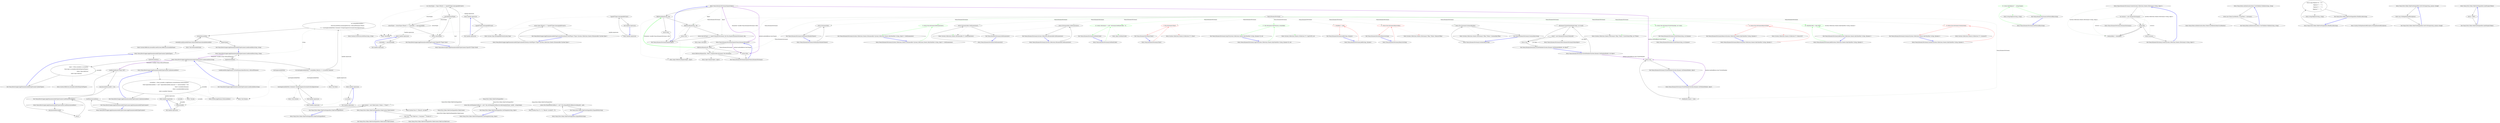 digraph  {
n66 [label=existingAssemblyPaths, span=""];
n67 [label=assembly, span=""];
n0 [cluster="Nancy.Bootstrapper.AppDomainAssemblyTypeScanner.AppDomainAssemblyTypeScanner()", label="Entry Nancy.Bootstrapper.AppDomainAssemblyTypeScanner.AppDomainAssemblyTypeScanner()", span="15-15"];
n1 [cluster="Nancy.Bootstrapper.AppDomainAssemblyTypeScanner.AppDomainAssemblyTypeScanner()", label="LoadNancyAssemblies()", span="17-17"];
n2 [cluster="Nancy.Bootstrapper.AppDomainAssemblyTypeScanner.AppDomainAssemblyTypeScanner()", label="Exit Nancy.Bootstrapper.AppDomainAssemblyTypeScanner.AppDomainAssemblyTypeScanner()", span="15-15"];
n3 [cluster="Nancy.Bootstrapper.AppDomainAssemblyTypeScanner.LoadNancyAssemblies()", label="Entry Nancy.Bootstrapper.AppDomainAssemblyTypeScanner.LoadNancyAssemblies()", span="146-146"];
n4 [cluster="Nancy.Bootstrapper.AppDomainAssemblyTypeScanner.LoadAssemblies(string)", label="Entry Nancy.Bootstrapper.AppDomainAssemblyTypeScanner.LoadAssemblies(string)", span="88-88"];
n5 [cluster="Nancy.Bootstrapper.AppDomainAssemblyTypeScanner.LoadAssemblies(string)", label="LoadAssemblies(AppDomain.CurrentDomain.BaseDirectory, wildcardFilename)", span="90-90"];
n6 [cluster="Nancy.Bootstrapper.AppDomainAssemblyTypeScanner.LoadAssemblies(string)", label="Exit Nancy.Bootstrapper.AppDomainAssemblyTypeScanner.LoadAssemblies(string)", span="88-88"];
n7 [cluster="Nancy.Bootstrapper.AppDomainAssemblyTypeScanner.LoadAssemblies(string, string)", label="Entry Nancy.Bootstrapper.AppDomainAssemblyTypeScanner.LoadAssemblies(string, string)", span="99-99"];
n8 [cluster="Nancy.Bootstrapper.AppDomainAssemblyTypeScanner.LoadAssemblies(string, string)", label="UpdateAssemblies()", span="101-101"];
n10 [cluster="Nancy.Bootstrapper.AppDomainAssemblyTypeScanner.LoadAssemblies(string, string)", label="var unloadedAssemblies =\r\n                Directory.GetFiles(containingDirectory, wildcardFilename).Where(\r\n                    f => !existingAssemblyPaths.Contains(f, StringComparer.InvariantCultureIgnoreCase))", span="105-107"];
n9 [cluster="Nancy.Bootstrapper.AppDomainAssemblyTypeScanner.LoadAssemblies(string, string)", label="var existingAssemblyPaths = assemblies.Select(a => a.Location).ToArray()", span="103-103"];
n15 [cluster="Nancy.Bootstrapper.AppDomainAssemblyTypeScanner.UpdateAssemblies()", label="Entry Nancy.Bootstrapper.AppDomainAssemblyTypeScanner.UpdateAssemblies()", span="134-134"];
n16 [cluster="Unk.Select", label="Entry Unk.Select", span=""];
n17 [cluster="Unk.ToArray", label="Entry Unk.ToArray", span=""];
n23 [cluster="lambda expression", label="Entry lambda expression", span="103-103"];
n27 [cluster="lambda expression", label="!existingAssemblyPaths.Contains(f, StringComparer.InvariantCultureIgnoreCase)", span="107-107"];
n11 [cluster="Nancy.Bootstrapper.AppDomainAssemblyTypeScanner.LoadAssemblies(string, string)", label=unloadedAssemblies, span="109-109"];
n18 [cluster="System.IO.Directory.GetFiles(string, string)", label="Entry System.IO.Directory.GetFiles(string, string)", span="0-0"];
n19 [cluster="Unk.Where", label="Entry Unk.Where", span=""];
n26 [cluster="lambda expression", label="Entry lambda expression", span="107-107"];
n12 [cluster="Nancy.Bootstrapper.AppDomainAssemblyTypeScanner.LoadAssemblies(string, string)", label="Assembly.Load(AssemblyName.GetAssemblyName(unloadedAssembly))", span="111-111"];
n13 [cluster="Nancy.Bootstrapper.AppDomainAssemblyTypeScanner.LoadAssemblies(string, string)", label="UpdateTypes()", span="114-114"];
n20 [cluster="Unk.GetAssemblyName", label="Entry Unk.GetAssemblyName", span=""];
n21 [cluster="System.Reflection.Assembly.Load(System.Reflection.AssemblyName)", label="Entry System.Reflection.Assembly.Load(System.Reflection.AssemblyName)", span="0-0"];
n14 [cluster="Nancy.Bootstrapper.AppDomainAssemblyTypeScanner.LoadAssemblies(string, string)", label="Exit Nancy.Bootstrapper.AppDomainAssemblyTypeScanner.LoadAssemblies(string, string)", span="99-99"];
n22 [cluster="Nancy.Bootstrapper.AppDomainAssemblyTypeScanner.UpdateTypes()", label="Entry Nancy.Bootstrapper.AppDomainAssemblyTypeScanner.UpdateTypes()", span="121-121"];
n24 [cluster="lambda expression", label="a.Location", span="103-103"];
n25 [cluster="lambda expression", label="Exit lambda expression", span="103-103"];
n28 [cluster="lambda expression", label="Exit lambda expression", span="107-107"];
n29 [cluster="Unk.Contains", label="Entry Unk.Contains", span=""];
n30 [cluster="Nancy.Bootstrapper.AppDomainAssemblyTypeScanner.UpdateTypes()", label="UpdateAssemblies()", span="123-123"];
n31 [cluster="Nancy.Bootstrapper.AppDomainAssemblyTypeScanner.UpdateTypes()", label="types = (from assembly in assemblies\r\n                     from type in assembly.SafeGetExportedTypes()\r\n                     where !type.IsAbstract\r\n                     select type).ToArray()", span="125-128"];
n32 [cluster="Nancy.Bootstrapper.AppDomainAssemblyTypeScanner.UpdateTypes()", label="Exit Nancy.Bootstrapper.AppDomainAssemblyTypeScanner.UpdateTypes()", span="121-121"];
n33 [cluster="System.Reflection.Assembly.SafeGetExportedTypes()", label="Entry System.Reflection.Assembly.SafeGetExportedTypes()", span="17-17"];
n34 [cluster="Nancy.Bootstrapper.AppDomainAssemblyTypeScanner.UpdateAssemblies()", label="assemblies = (from assembly in AppDomain.CurrentDomain.GetAssemblies()\r\n                          where IgnoredAssemblies != null ? !IgnoredAssemblies.Any(asm => asm(assembly)) : true\r\n                          where !assembly.IsDynamic\r\n                          where !assembly.ReflectionOnly\r\n                          select assembly).ToArray()", span="136-140"];
n35 [cluster="Nancy.Bootstrapper.AppDomainAssemblyTypeScanner.UpdateAssemblies()", label="Exit Nancy.Bootstrapper.AppDomainAssemblyTypeScanner.UpdateAssemblies()", span="134-134"];
n36 [cluster="System.AppDomain.GetAssemblies()", label="Entry System.AppDomain.GetAssemblies()", span="0-0"];
n37 [cluster="Unk.Any", label="Entry Unk.Any", span=""];
n38 [cluster="lambda expression", label="Entry lambda expression", span="137-137"];
n39 [cluster="lambda expression", label="asm(assembly)", span="137-137"];
n40 [cluster="lambda expression", label="Exit lambda expression", span="137-137"];
n41 [cluster="System.Func<T, TResult>.Invoke(T)", label="Entry System.Func<T, TResult>.Invoke(T)", span="0-0"];
n42 [cluster="Nancy.Bootstrapper.AppDomainAssemblyTypeScanner.LoadNancyAssemblies()", label=nancyAssembliesLoaded, span="148-148"];
n43 [cluster="Nancy.Bootstrapper.AppDomainAssemblyTypeScanner.LoadNancyAssemblies()", label="return;", span="150-150"];
n44 [cluster="Nancy.Bootstrapper.AppDomainAssemblyTypeScanner.LoadNancyAssemblies()", label="LoadAssemblies(@''Nancy*.dll'')", span="153-153"];
n45 [cluster="Nancy.Bootstrapper.AppDomainAssemblyTypeScanner.LoadNancyAssemblies()", label="nancyAssembliesLoaded = true", span="155-155"];
n46 [cluster="Nancy.Bootstrapper.AppDomainAssemblyTypeScanner.LoadNancyAssemblies()", label="Exit Nancy.Bootstrapper.AppDomainAssemblyTypeScanner.LoadNancyAssemblies()", span="146-146"];
n47 [cluster="Nancy.Bootstrapper.AppDomainAssemblyTypeScanner.TypesOf<TType>(bool)", label="Entry Nancy.Bootstrapper.AppDomainAssemblyTypeScanner.TypesOf<TType>(bool)", span="164-164"];
n48 [cluster="Nancy.Bootstrapper.AppDomainAssemblyTypeScanner.TypesOf<TType>(bool)", label="var returnTypes = Types.Where(t => typeof(TType).IsAssignableFrom(t))", span="166-166"];
n49 [cluster="Nancy.Bootstrapper.AppDomainAssemblyTypeScanner.TypesOf<TType>(bool)", label=excludeInternalTypes, span="168-168"];
n53 [cluster="lambda expression", label="Entry lambda expression", span="166-166"];
n50 [cluster="Nancy.Bootstrapper.AppDomainAssemblyTypeScanner.TypesOf<TType>(bool)", label="returnTypes = returnTypes.Where(t => t.Assembly != nancyAssembly)", span="170-170"];
n51 [cluster="Nancy.Bootstrapper.AppDomainAssemblyTypeScanner.TypesOf<TType>(bool)", label="return returnTypes;", span="173-173"];
n57 [cluster="lambda expression", label="Entry lambda expression", span="170-170"];
n52 [cluster="Nancy.Bootstrapper.AppDomainAssemblyTypeScanner.TypesOf<TType>(bool)", label="Exit Nancy.Bootstrapper.AppDomainAssemblyTypeScanner.TypesOf<TType>(bool)", span="164-164"];
n54 [cluster="lambda expression", label="typeof(TType).IsAssignableFrom(t)", span="166-166"];
n55 [cluster="lambda expression", label="Exit lambda expression", span="166-166"];
n56 [cluster="System.Type.IsAssignableFrom(System.Type)", label="Entry System.Type.IsAssignableFrom(System.Type)", span="0-0"];
n58 [cluster="lambda expression", label="t.Assembly != nancyAssembly", span="170-170"];
n59 [cluster="lambda expression", label="Exit lambda expression", span="170-170"];
n60 [cluster="Nancy.Bootstrapper.AppDomainAssemblyTypeScannerExcentions.NotOfType<TType>(System.Collections.Generic.IEnumerable<System.Type>)", label="Entry Nancy.Bootstrapper.AppDomainAssemblyTypeScannerExcentions.NotOfType<TType>(System.Collections.Generic.IEnumerable<System.Type>)", span="179-179"];
n61 [cluster="Nancy.Bootstrapper.AppDomainAssemblyTypeScannerExcentions.NotOfType<TType>(System.Collections.Generic.IEnumerable<System.Type>)", label="return types.Where(t => !typeof(TType).IsAssignableFrom(t));", span="181-181"];
n62 [cluster="Nancy.Bootstrapper.AppDomainAssemblyTypeScannerExcentions.NotOfType<TType>(System.Collections.Generic.IEnumerable<System.Type>)", label="Exit Nancy.Bootstrapper.AppDomainAssemblyTypeScannerExcentions.NotOfType<TType>(System.Collections.Generic.IEnumerable<System.Type>)", span="179-179"];
n63 [cluster="lambda expression", label="Entry lambda expression", span="181-181"];
n64 [cluster="lambda expression", label="!typeof(TType).IsAssignableFrom(t)", span="181-181"];
n65 [cluster="lambda expression", label="Exit lambda expression", span="181-181"];
m0_35 [cluster="Nancy.DynamicDictionary.Equals(object)", file="DynamicDictionary.cs", label="Entry Nancy.DynamicDictionary.Equals(object)", span="139-139"];
m0_36 [cluster="Nancy.DynamicDictionary.Equals(object)", file="DynamicDictionary.cs", label="ReferenceEquals(null, obj)", span="141-141"];
m0_38 [cluster="Nancy.DynamicDictionary.Equals(object)", file="DynamicDictionary.cs", label="ReferenceEquals(this, obj)", span="146-146"];
m0_40 [cluster="Nancy.DynamicDictionary.Equals(object)", file="DynamicDictionary.cs", label="return obj.GetType() == typeof (DynamicDictionary) && this.Equals((DynamicDictionary) obj);", span="151-151"];
m0_37 [cluster="Nancy.DynamicDictionary.Equals(object)", file="DynamicDictionary.cs", label="return false;", span="143-143"];
m0_39 [cluster="Nancy.DynamicDictionary.Equals(object)", file="DynamicDictionary.cs", label="return true;", span="148-148"];
m0_41 [cluster="Nancy.DynamicDictionary.Equals(object)", file="DynamicDictionary.cs", label="Exit Nancy.DynamicDictionary.Equals(object)", span="139-139"];
m0_54 [cluster="Nancy.DynamicDictionary.ContainsKey(string)", file="DynamicDictionary.cs", label="Entry Nancy.DynamicDictionary.ContainsKey(string)", span="173-173"];
m0_55 [cluster="Nancy.DynamicDictionary.ContainsKey(string)", file="DynamicDictionary.cs", label="return this.dictionary.ContainsKey(key);", span="175-175"];
m0_56 [cluster="Nancy.DynamicDictionary.ContainsKey(string)", file="DynamicDictionary.cs", label="Exit Nancy.DynamicDictionary.ContainsKey(string)", span="173-173"];
m0_28 [cluster="Nancy.DynamicDictionary.Equals(Nancy.DynamicDictionary)", file="DynamicDictionary.cs", label="Entry Nancy.DynamicDictionary.Equals(Nancy.DynamicDictionary)", span="124-124"];
m0_29 [cluster="Nancy.DynamicDictionary.Equals(Nancy.DynamicDictionary)", file="DynamicDictionary.cs", label="ReferenceEquals(null, other)", span="126-126"];
m0_31 [cluster="Nancy.DynamicDictionary.Equals(Nancy.DynamicDictionary)", file="DynamicDictionary.cs", label="return ReferenceEquals(this, other) || Equals(other.dictionary, this.dictionary);", span="131-131"];
m0_30 [cluster="Nancy.DynamicDictionary.Equals(Nancy.DynamicDictionary)", file="DynamicDictionary.cs", label="return false;", span="128-128"];
m0_32 [cluster="Nancy.DynamicDictionary.Equals(Nancy.DynamicDictionary)", file="DynamicDictionary.cs", label="Exit Nancy.DynamicDictionary.Equals(Nancy.DynamicDictionary)", span="124-124"];
m0_7 [cluster="Nancy.DynamicDictionary.TrySetMember(System.Dynamic.SetMemberBinder, object)", file="DynamicDictionary.cs", label="Entry Nancy.DynamicDictionary.TrySetMember(System.Dynamic.SetMemberBinder, object)", span="46-46"];
m0_8 [cluster="Nancy.DynamicDictionary.TrySetMember(System.Dynamic.SetMemberBinder, object)", file="DynamicDictionary.cs", label="this[binder.Name] = value", span="48-48"];
m0_9 [cluster="Nancy.DynamicDictionary.TrySetMember(System.Dynamic.SetMemberBinder, object)", file="DynamicDictionary.cs", label="return true;", span="49-49"];
m0_10 [cluster="Nancy.DynamicDictionary.TrySetMember(System.Dynamic.SetMemberBinder, object)", file="DynamicDictionary.cs", label="Exit Nancy.DynamicDictionary.TrySetMember(System.Dynamic.SetMemberBinder, object)", span="46-46"];
m0_80 [cluster="Nancy.DynamicDictionary.Remove(System.Collections.Generic.KeyValuePair<string, dynamic>)", file="DynamicDictionary.cs", label="Entry Nancy.DynamicDictionary.Remove(System.Collections.Generic.KeyValuePair<string, dynamic>)", span="228-228"];
m0_81 [cluster="Nancy.DynamicDictionary.Remove(System.Collections.Generic.KeyValuePair<string, dynamic>)", color=red, community=0, file="DynamicDictionary.cs", label="9: return this.dictionary.Remove(item);", span="230-230"];
m0_82 [cluster="Nancy.DynamicDictionary.Remove(System.Collections.Generic.KeyValuePair<string, dynamic>)", file="DynamicDictionary.cs", label="Exit Nancy.DynamicDictionary.Remove(System.Collections.Generic.KeyValuePair<string, dynamic>)", span="228-228"];
m0_46 [cluster="object.GetHashCode()", file="DynamicDictionary.cs", label="Entry object.GetHashCode()", span="0-0"];
m0_42 [cluster="object.GetType()", file="DynamicDictionary.cs", label="Entry object.GetType()", span="0-0"];
m0_65 [cluster="Nancy.DynamicDictionary.Add(System.Collections.Generic.KeyValuePair<string, dynamic>)", file="DynamicDictionary.cs", label="Entry Nancy.DynamicDictionary.Add(System.Collections.Generic.KeyValuePair<string, dynamic>)", span="198-198"];
m0_66 [cluster="Nancy.DynamicDictionary.Add(System.Collections.Generic.KeyValuePair<string, dynamic>)", color=green, community=0, file="DynamicDictionary.cs", label="22: this[item.Key] = item.Value", span="200-200"];
m0_67 [cluster="Nancy.DynamicDictionary.Add(System.Collections.Generic.KeyValuePair<string, dynamic>)", file="DynamicDictionary.cs", label="Exit Nancy.DynamicDictionary.Add(System.Collections.Generic.KeyValuePair<string, dynamic>)", span="198-198"];
m0_79 [cluster="System.Collections.Generic.ICollection<T>.CopyTo(T[], int)", file="DynamicDictionary.cs", label="Entry System.Collections.Generic.ICollection<T>.CopyTo(T[], int)", span="0-0"];
m0_50 [cluster="string.Replace(string, string)", file="DynamicDictionary.cs", label="Entry string.Replace(string, string)", span="0-0"];
m0_72 [cluster="Nancy.DynamicDictionary.Contains(System.Collections.Generic.KeyValuePair<string, dynamic>)", file="DynamicDictionary.cs", label="Entry Nancy.DynamicDictionary.Contains(System.Collections.Generic.KeyValuePair<string, dynamic>)", span="208-208"];
m0_73 [cluster="Nancy.DynamicDictionary.Contains(System.Collections.Generic.KeyValuePair<string, dynamic>)", color=red, community=0, file="DynamicDictionary.cs", label="9: return this.dictionary.Contains(item);", span="210-210"];
m0_74 [cluster="Nancy.DynamicDictionary.Contains(System.Collections.Generic.KeyValuePair<string, dynamic>)", file="DynamicDictionary.cs", label="Exit Nancy.DynamicDictionary.Contains(System.Collections.Generic.KeyValuePair<string, dynamic>)", span="208-208"];
m0_11 [cluster="Nancy.DynamicDictionary.TryGetMember(System.Dynamic.GetMemberBinder, out object)", file="DynamicDictionary.cs", label="Entry Nancy.DynamicDictionary.TryGetMember(System.Dynamic.GetMemberBinder, out object)", span="57-57"];
m0_12 [cluster="Nancy.DynamicDictionary.TryGetMember(System.Dynamic.GetMemberBinder, out object)", file="DynamicDictionary.cs", label="!dictionary.TryGetValue(binder.Name, out result)", span="59-59"];
m0_13 [cluster="Nancy.DynamicDictionary.TryGetMember(System.Dynamic.GetMemberBinder, out object)", file="DynamicDictionary.cs", label="result = new DynamicDictionaryValue(null)", span="61-61"];
m0_14 [cluster="Nancy.DynamicDictionary.TryGetMember(System.Dynamic.GetMemberBinder, out object)", file="DynamicDictionary.cs", label="return true;", span="64-64"];
m0_15 [cluster="Nancy.DynamicDictionary.TryGetMember(System.Dynamic.GetMemberBinder, out object)", file="DynamicDictionary.cs", label="Exit Nancy.DynamicDictionary.TryGetMember(System.Dynamic.GetMemberBinder, out object)", span="57-57"];
m0_47 [cluster="Nancy.DynamicDictionary.GetNeutralKey(string)", file="DynamicDictionary.cs", label="Entry Nancy.DynamicDictionary.GetNeutralKey(string)", span="163-163"];
m0_48 [cluster="Nancy.DynamicDictionary.GetNeutralKey(string)", color=green, community=0, file="DynamicDictionary.cs", label="22: return key.Replace(''-'', string.Empty);", span="165-165"];
m0_49 [cluster="Nancy.DynamicDictionary.GetNeutralKey(string)", file="DynamicDictionary.cs", label="Exit Nancy.DynamicDictionary.GetNeutralKey(string)", span="163-163"];
m0_18 [cluster="Nancy.DynamicDictionary.GetDynamicMemberNames()", file="DynamicDictionary.cs", label="Entry Nancy.DynamicDictionary.GetDynamicMemberNames()", span="72-72"];
m0_19 [cluster="Nancy.DynamicDictionary.GetDynamicMemberNames()", file="DynamicDictionary.cs", label="return dictionary.Keys;", span="74-74"];
m0_20 [cluster="Nancy.DynamicDictionary.GetDynamicMemberNames()", file="DynamicDictionary.cs", label="Exit Nancy.DynamicDictionary.GetDynamicMemberNames()", span="72-72"];
m0_61 [cluster="System.Collections.Generic.IDictionary<TKey, TValue>.Remove(TKey)", file="DynamicDictionary.cs", label="Entry System.Collections.Generic.IDictionary<TKey, TValue>.Remove(TKey)", span="0-0"];
m0_84 [cluster="Nancy.DynamicDictionary.System.Collections.Generic.IEnumerable<System.Collections.Generic.KeyValuePair<string, object>>.GetEnumerator()", file="DynamicDictionary.cs", label="Entry Nancy.DynamicDictionary.System.Collections.Generic.IEnumerable<System.Collections.Generic.KeyValuePair<string, object>>.GetEnumerator()", span="233-233"];
m0_85 [cluster="Nancy.DynamicDictionary.System.Collections.Generic.IEnumerable<System.Collections.Generic.KeyValuePair<string, object>>.GetEnumerator()", color=green, community=0, file="DynamicDictionary.cs", label="0: return this.dictionary.GetEnumerator();", span="235-235"];
m0_86 [cluster="Nancy.DynamicDictionary.System.Collections.Generic.IEnumerable<System.Collections.Generic.KeyValuePair<string, object>>.GetEnumerator()", file="DynamicDictionary.cs", label="Exit Nancy.DynamicDictionary.System.Collections.Generic.IEnumerable<System.Collections.Generic.KeyValuePair<string, object>>.GetEnumerator()", span="233-233"];
m0_71 [cluster="System.Collections.Generic.ICollection<T>.Clear()", file="DynamicDictionary.cs", label="Entry System.Collections.Generic.ICollection<T>.Clear()", span="0-0"];
m0_43 [cluster="Nancy.DynamicDictionary.GetHashCode()", file="DynamicDictionary.cs", label="Entry Nancy.DynamicDictionary.GetHashCode()", span="158-158"];
m0_44 [cluster="Nancy.DynamicDictionary.GetHashCode()", color=green, community=0, file="DynamicDictionary.cs", label="22: return (dictionary != null ? dictionary.GetHashCode() : 0);", span="160-160"];
m0_45 [cluster="Nancy.DynamicDictionary.GetHashCode()", file="DynamicDictionary.cs", label="Exit Nancy.DynamicDictionary.GetHashCode()", span="158-158"];
m0_68 [cluster="Nancy.DynamicDictionary.Clear()", file="DynamicDictionary.cs", label="Entry Nancy.DynamicDictionary.Clear()", span="203-203"];
m0_69 [cluster="Nancy.DynamicDictionary.Clear()", color=red, community=0, file="DynamicDictionary.cs", label="0: this.dictionary.Clear()", span="205-205"];
m0_70 [cluster="Nancy.DynamicDictionary.Clear()", file="DynamicDictionary.cs", label="Exit Nancy.DynamicDictionary.Clear()", span="203-203"];
m0_17 [cluster="Nancy.DynamicDictionaryValue.DynamicDictionaryValue(object)", file="DynamicDictionary.cs", label="Entry Nancy.DynamicDictionaryValue.DynamicDictionaryValue(object)", span="15-15"];
m0_76 [cluster="Nancy.DynamicDictionary.CopyTo(System.Collections.Generic.KeyValuePair<string, dynamic>[], int)", file="DynamicDictionary.cs", label="Entry Nancy.DynamicDictionary.CopyTo(System.Collections.Generic.KeyValuePair<string, dynamic>[], int)", span="213-213"];
m0_77 [cluster="Nancy.DynamicDictionary.CopyTo(System.Collections.Generic.KeyValuePair<string, dynamic>[], int)", color=green, community=0, file="DynamicDictionary.cs", label="17: this.dictionary.CopyTo(array, arrayIndex)", span="215-215"];
m0_78 [cluster="Nancy.DynamicDictionary.CopyTo(System.Collections.Generic.KeyValuePair<string, dynamic>[], int)", file="DynamicDictionary.cs", label="Exit Nancy.DynamicDictionary.CopyTo(System.Collections.Generic.KeyValuePair<string, dynamic>[], int)", span="213-213"];
m0_0 [cluster="Nancy.DynamicDictionary.Create(System.Collections.Generic.IDictionary<string, object>)", file="DynamicDictionary.cs", label="Entry Nancy.DynamicDictionary.Create(System.Collections.Generic.IDictionary<string, object>)", span="29-29"];
m0_1 [cluster="Nancy.DynamicDictionary.Create(System.Collections.Generic.IDictionary<string, object>)", file="DynamicDictionary.cs", label="var instance = new DynamicDictionary()", span="31-31"];
m0_2 [cluster="Nancy.DynamicDictionary.Create(System.Collections.Generic.IDictionary<string, object>)", file="DynamicDictionary.cs", label="values.Keys", span="33-33"];
m0_3 [cluster="Nancy.DynamicDictionary.Create(System.Collections.Generic.IDictionary<string, object>)", file="DynamicDictionary.cs", label="instance[key] = values[key]", span="35-35"];
m0_4 [cluster="Nancy.DynamicDictionary.Create(System.Collections.Generic.IDictionary<string, object>)", file="DynamicDictionary.cs", label="return instance;", span="38-38"];
m0_5 [cluster="Nancy.DynamicDictionary.Create(System.Collections.Generic.IDictionary<string, object>)", file="DynamicDictionary.cs", label="Exit Nancy.DynamicDictionary.Create(System.Collections.Generic.IDictionary<string, object>)", span="29-29"];
m0_51 [cluster="Nancy.DynamicDictionary.Add(string, dynamic)", file="DynamicDictionary.cs", label="Entry Nancy.DynamicDictionary.Add(string, dynamic)", span="168-168"];
m0_52 [cluster="Nancy.DynamicDictionary.Add(string, dynamic)", color=red, community=0, file="DynamicDictionary.cs", label="1: this[key] = value", span="170-170"];
m0_53 [cluster="Nancy.DynamicDictionary.Add(string, dynamic)", file="DynamicDictionary.cs", label="Exit Nancy.DynamicDictionary.Add(string, dynamic)", span="168-168"];
m0_57 [cluster="System.Collections.Generic.IDictionary<TKey, TValue>.ContainsKey(TKey)", file="DynamicDictionary.cs", label="Entry System.Collections.Generic.IDictionary<TKey, TValue>.ContainsKey(TKey)", span="0-0"];
m0_62 [cluster="Nancy.DynamicDictionary.TryGetValue(string, out dynamic)", file="DynamicDictionary.cs", label="Entry Nancy.DynamicDictionary.TryGetValue(string, out dynamic)", span="188-188"];
m0_63 [cluster="Nancy.DynamicDictionary.TryGetValue(string, out dynamic)", color=green, community=0, file="DynamicDictionary.cs", label="22: return this.dictionary.TryGetValue(key, out value);", span="190-190"];
m0_64 [cluster="Nancy.DynamicDictionary.TryGetValue(string, out dynamic)", file="DynamicDictionary.cs", label="Exit Nancy.DynamicDictionary.TryGetValue(string, out dynamic)", span="188-188"];
m0_58 [cluster="Nancy.DynamicDictionary.Remove(string)", file="DynamicDictionary.cs", label="Entry Nancy.DynamicDictionary.Remove(string)", span="183-183"];
m0_59 [cluster="Nancy.DynamicDictionary.Remove(string)", color=red, community=0, file="DynamicDictionary.cs", label="17: return this.dictionary.Remove(key);", span="185-185"];
m0_60 [cluster="Nancy.DynamicDictionary.Remove(string)", file="DynamicDictionary.cs", label="Exit Nancy.DynamicDictionary.Remove(string)", span="183-183"];
m0_33 [cluster="object.ReferenceEquals(object, object)", file="DynamicDictionary.cs", label="Entry object.ReferenceEquals(object, object)", span="0-0"];
m0_75 [cluster="System.Collections.Generic.ICollection<T>.Contains(T)", file="DynamicDictionary.cs", label="Entry System.Collections.Generic.ICollection<T>.Contains(T)", span="0-0"];
m0_16 [cluster="System.Collections.Generic.IDictionary<TKey, TValue>.TryGetValue(TKey, out TValue)", file="DynamicDictionary.cs", label="Entry System.Collections.Generic.IDictionary<TKey, TValue>.TryGetValue(TKey, out TValue)", span="0-0"];
m0_83 [cluster="System.Collections.Generic.ICollection<T>.Remove(T)", file="DynamicDictionary.cs", label="Entry System.Collections.Generic.ICollection<T>.Remove(T)", span="0-0"];
m0_34 [cluster="object.Equals(object, object)", file="DynamicDictionary.cs", label="Entry object.Equals(object, object)", span="0-0"];
m0_24 [cluster="System.Collections.Generic.IEnumerable<T>.GetEnumerator()", file="DynamicDictionary.cs", label="Entry System.Collections.Generic.IEnumerable<T>.GetEnumerator()", span="0-0"];
m0_6 [cluster="Nancy.DynamicDictionary.DynamicDictionary()", file="DynamicDictionary.cs", label="Entry Nancy.DynamicDictionary.DynamicDictionary()", span="7-7"];
m0_21 [cluster="Nancy.DynamicDictionary.GetEnumerator()", file="DynamicDictionary.cs", label="Entry Nancy.DynamicDictionary.GetEnumerator()", span="81-81"];
m0_22 [cluster="Nancy.DynamicDictionary.GetEnumerator()", file="DynamicDictionary.cs", label="return dictionary.Keys.GetEnumerator();", span="82-82"];
m0_23 [cluster="Nancy.DynamicDictionary.GetEnumerator()", file="DynamicDictionary.cs", label="Exit Nancy.DynamicDictionary.GetEnumerator()", span="81-81"];
m0_25 [cluster="Nancy.DynamicDictionary.System.Collections.IEnumerable.GetEnumerator()", file="DynamicDictionary.cs", label="Entry Nancy.DynamicDictionary.System.Collections.IEnumerable.GetEnumerator()", span="89-89"];
m0_26 [cluster="Nancy.DynamicDictionary.System.Collections.IEnumerable.GetEnumerator()", file="DynamicDictionary.cs", label="return dictionary.Keys.GetEnumerator();", span="90-90"];
m0_27 [cluster="Nancy.DynamicDictionary.System.Collections.IEnumerable.GetEnumerator()", file="DynamicDictionary.cs", label="Exit Nancy.DynamicDictionary.System.Collections.IEnumerable.GetEnumerator()", span="89-89"];
m0_87 [file="DynamicDictionary.cs", label="Nancy.DynamicDictionary", span=""];
m1_0 [cluster="Nancy.Demo.Authentication.Basic.UserValidator.Validate(string, string)", file="DynamicDictionaryFixture.cs", label="Entry Nancy.Demo.Authentication.Basic.UserValidator.Validate(string, string)", span="7-7"];
m1_1 [cluster="Nancy.Demo.Authentication.Basic.UserValidator.Validate(string, string)", file="DynamicDictionaryFixture.cs", label="return new DemoUserIdentity {UserName = username};", span="9-9"];
m1_2 [cluster="Nancy.Demo.Authentication.Basic.UserValidator.Validate(string, string)", file="DynamicDictionaryFixture.cs", label="Exit Nancy.Demo.Authentication.Basic.UserValidator.Validate(string, string)", span="7-7"];
m1_3 [cluster="Nancy.Demo.Authentication.Basic.DemoUserIdentity.DemoUserIdentity()", file="DynamicDictionaryFixture.cs", label="Entry Nancy.Demo.Authentication.Basic.DemoUserIdentity.DemoUserIdentity()", span="5-5"];
m2_7 [cluster="string.Replace(string, string)", file="RazorViewEngine.cs", label="Entry string.Replace(string, string)", span="0-0"];
m2_15 [cluster="Nancy.Tests.Fakes.FakeViewEngineHost.GetUriString(string, params string[])", file="RazorViewEngine.cs", label="Entry Nancy.Tests.Fakes.FakeViewEngineHost.GetUriString(string, params string[])", span="69-69"];
m2_16 [cluster="Nancy.Tests.Fakes.FakeViewEngineHost.GetUriString(string, params string[])", file="RazorViewEngine.cs", label="throw new NotImplementedException();", span="71-71"];
m2_17 [cluster="Nancy.Tests.Fakes.FakeViewEngineHost.GetUriString(string, params string[])", file="RazorViewEngine.cs", label="Exit Nancy.Tests.Fakes.FakeViewEngineHost.GetUriString(string, params string[])", span="69-69"];
m2_19 [cluster="Nancy.Tests.Fakes.FakeViewEngineHost.ExpandPath(string)", file="RazorViewEngine.cs", label="Entry Nancy.Tests.Fakes.FakeViewEngineHost.ExpandPath(string)", span="79-79"];
m2_20 [cluster="Nancy.Tests.Fakes.FakeViewEngineHost.ExpandPath(string)", file="RazorViewEngine.cs", label="return this.ExpandPathCallBack != null ? this.ExpandPathCallBack.Invoke(path) : path;", span="81-81"];
m2_21 [cluster="Nancy.Tests.Fakes.FakeViewEngineHost.ExpandPath(string)", file="RazorViewEngine.cs", label="Exit Nancy.Tests.Fakes.FakeViewEngineHost.ExpandPath(string)", span="79-79"];
m2_23 [cluster="Nancy.Tests.Fakes.FakeViewEngineHost.AntiForgeryToken()", file="RazorViewEngine.cs", label="Entry Nancy.Tests.Fakes.FakeViewEngineHost.AntiForgeryToken()", span="88-88"];
m2_24 [cluster="Nancy.Tests.Fakes.FakeViewEngineHost.AntiForgeryToken()", file="RazorViewEngine.cs", label="return ''CSRF'';", span="90-90"];
m2_25 [cluster="Nancy.Tests.Fakes.FakeViewEngineHost.AntiForgeryToken()", file="RazorViewEngine.cs", label="Exit Nancy.Tests.Fakes.FakeViewEngineHost.AntiForgeryToken()", span="88-88"];
m2_3 [cluster="Nancy.Tests.Fakes.FakeViewEngineHost.FakeContext.FakeContext()", file="RazorViewEngine.cs", label="Entry Nancy.Tests.Fakes.FakeViewEngineHost.FakeContext.FakeContext()", span="31-31"];
m2_8 [cluster="Nancy.Tests.Fakes.FakeViewEngineHost.FakeContext.FakeContext()", file="RazorViewEngine.cs", label="this.User = new FakeUser { Username = ''Frank123'' }", span="33-33"];
m2_9 [cluster="Nancy.Tests.Fakes.FakeViewEngineHost.FakeContext.FakeContext()", file="RazorViewEngine.cs", label="Exit Nancy.Tests.Fakes.FakeViewEngineHost.FakeContext.FakeContext()", span="31-31"];
m2_4 [cluster="Nancy.Tests.Fakes.FakeViewEngineHost.HtmlEncode(string)", file="RazorViewEngine.cs", label="Entry Nancy.Tests.Fakes.FakeViewEngineHost.HtmlEncode(string)", span="21-21"];
m2_5 [cluster="Nancy.Tests.Fakes.FakeViewEngineHost.HtmlEncode(string)", file="RazorViewEngine.cs", label="return input.Replace(''&'', ''&amp;'').\r\n                Replace(''<'', ''&lt;'').\r\n                Replace(''>'', ''&gt;'').\r\n                Replace(''\'''', ''&quot;'');", span="23-26"];
m2_6 [cluster="Nancy.Tests.Fakes.FakeViewEngineHost.HtmlEncode(string)", file="RazorViewEngine.cs", label="Exit Nancy.Tests.Fakes.FakeViewEngineHost.HtmlEncode(string)", span="21-21"];
m2_10 [cluster="Nancy.Tests.Fakes.FakeViewEngineHost.FakeContext.FakeUser.FakeUser()", file="RazorViewEngine.cs", label="Entry Nancy.Tests.Fakes.FakeViewEngineHost.FakeContext.FakeUser.FakeUser()", span="40-40"];
m2_18 [cluster="System.NotImplementedException.NotImplementedException()", file="RazorViewEngine.cs", label="Entry System.NotImplementedException.NotImplementedException()", span="0-0"];
m2_14 [cluster="System.Func<T1, T2, TResult>.Invoke(T1, T2)", file="RazorViewEngine.cs", label="Entry System.Func<T1, T2, TResult>.Invoke(T1, T2)", span="0-0"];
m2_0 [cluster="Nancy.Tests.Fakes.FakeViewEngineHost.FakeViewEngineHost()", file="RazorViewEngine.cs", label="Entry Nancy.Tests.Fakes.FakeViewEngineHost.FakeViewEngineHost()", span="11-11"];
m2_1 [cluster="Nancy.Tests.Fakes.FakeViewEngineHost.FakeViewEngineHost()", file="RazorViewEngine.cs", label="this.Context = new FakeContext {Name = ''Frank'' }", span="13-13"];
m2_2 [cluster="Nancy.Tests.Fakes.FakeViewEngineHost.FakeViewEngineHost()", file="RazorViewEngine.cs", label="Exit Nancy.Tests.Fakes.FakeViewEngineHost.FakeViewEngineHost()", span="11-11"];
m2_11 [cluster="Nancy.Tests.Fakes.FakeViewEngineHost.GetTemplate(string, object)", file="RazorViewEngine.cs", label="Entry Nancy.Tests.Fakes.FakeViewEngineHost.GetTemplate(string, object)", span="58-58"];
m2_12 [cluster="Nancy.Tests.Fakes.FakeViewEngineHost.GetTemplate(string, object)", file="RazorViewEngine.cs", label="return this.GetTemplateCallback != null ? this.GetTemplateCallback.Invoke(templateName, model) : string.Empty;", span="60-60"];
m2_13 [cluster="Nancy.Tests.Fakes.FakeViewEngineHost.GetTemplate(string, object)", file="RazorViewEngine.cs", label="Exit Nancy.Tests.Fakes.FakeViewEngineHost.GetTemplate(string, object)", span="58-58"];
m2_26 [file="RazorViewEngine.cs", label="Nancy.Tests.Fakes.FakeViewEngineHost", span=""];
m2_27 [file="RazorViewEngine.cs", label="Nancy.Tests.Fakes.FakeViewEngineHost.FakeContext", span=""];
n66 -> n27  [color=darkseagreen4, key=1, label=existingAssemblyPaths, style=dashed];
n67 -> n39  [color=darkseagreen4, key=1, label=assembly, style=dashed];
n0 -> n1  [key=0, style=solid];
n1 -> n2  [key=0, style=solid];
n1 -> n3  [key=2, style=dotted];
n2 -> n0  [color=blue, key=0, style=bold];
n3 -> n42  [key=0, style=solid];
n4 -> n5  [key=0, style=solid];
n4 -> n44  [color=darkorchid, key=3, label="Parameter variable string wildcardFilename", style=bold];
n5 -> n6  [key=0, style=solid];
n5 -> n7  [key=2, style=dotted];
n6 -> n4  [color=blue, key=0, style=bold];
n7 -> n8  [key=0, style=solid];
n7 -> n10  [color=darkseagreen4, key=1, label=string, style=dashed];
n7 -> n4  [color=darkorchid, key=3, label="Parameter variable string wildcardFilename", style=bold];
n8 -> n9  [key=0, style=solid];
n8 -> n15  [key=2, style=dotted];
n10 -> n11  [key=0, style=solid];
n10 -> n18  [key=2, style=dotted];
n10 -> n19  [key=2, style=dotted];
n10 -> n26  [color=darkseagreen4, key=1, label="lambda expression", style=dashed];
n9 -> n10  [key=0, style=solid];
n9 -> n16  [key=2, style=dotted];
n9 -> n17  [key=2, style=dotted];
n9 -> n23  [color=darkseagreen4, key=1, label="lambda expression", style=dashed];
n9 -> n27  [color=darkseagreen4, key=1, label=existingAssemblyPaths, style=dashed];
n15 -> n34  [key=0, style=solid];
n23 -> n24  [key=0, style=solid];
n27 -> n28  [key=0, style=solid];
n27 -> n29  [key=2, style=dotted];
n11 -> n12  [key=0, style=solid];
n11 -> n13  [key=0, style=solid];
n26 -> n27  [key=0, style=solid];
n12 -> n11  [key=0, style=solid];
n12 -> n20  [key=2, style=dotted];
n12 -> n21  [key=2, style=dotted];
n13 -> n14  [key=0, style=solid];
n13 -> n22  [key=2, style=dotted];
n14 -> n7  [color=blue, key=0, style=bold];
n22 -> n30  [key=0, style=solid];
n24 -> n25  [key=0, style=solid];
n25 -> n23  [color=blue, key=0, style=bold];
n28 -> n26  [color=blue, key=0, style=bold];
n30 -> n31  [key=0, style=solid];
n30 -> n15  [key=2, style=dotted];
n31 -> n32  [key=0, style=solid];
n31 -> n33  [key=2, style=dotted];
n31 -> n17  [key=2, style=dotted];
n31 -> n31  [color=darkseagreen4, key=1, label=assembly, style=dashed];
n32 -> n22  [color=blue, key=0, style=bold];
n34 -> n35  [key=0, style=solid];
n34 -> n36  [key=2, style=dotted];
n34 -> n37  [key=2, style=dotted];
n34 -> n17  [key=2, style=dotted];
n34 -> n34  [color=darkseagreen4, key=1, label=assembly, style=dashed];
n34 -> n38  [color=darkseagreen4, key=1, label="lambda expression", style=dashed];
n34 -> n39  [color=darkseagreen4, key=1, label=assembly, style=dashed];
n35 -> n15  [color=blue, key=0, style=bold];
n38 -> n39  [key=0, style=solid];
n39 -> n40  [key=0, style=solid];
n39 -> n41  [key=2, style=dotted];
n40 -> n38  [color=blue, key=0, style=bold];
n42 -> n43  [key=0, style=solid];
n42 -> n44  [key=0, style=solid];
n43 -> n46  [key=0, style=solid];
n44 -> n45  [key=0, style=solid];
n44 -> n4  [key=2, style=dotted];
n45 -> n46  [key=0, style=solid];
n46 -> n3  [color=blue, key=0, style=bold];
n47 -> n48  [key=0, style=solid];
n47 -> n49  [color=darkseagreen4, key=1, label=bool, style=dashed];
n48 -> n49  [key=0, style=solid];
n48 -> n19  [key=2, style=dotted];
n48 -> n53  [color=darkseagreen4, key=1, label="lambda expression", style=dashed];
n48 -> n50  [color=darkseagreen4, key=1, label=returnTypes, style=dashed];
n48 -> n51  [color=darkseagreen4, key=1, label=returnTypes, style=dashed];
n49 -> n50  [key=0, style=solid];
n49 -> n51  [key=0, style=solid];
n53 -> n54  [key=0, style=solid];
n50 -> n51  [key=0, style=solid];
n50 -> n19  [key=2, style=dotted];
n50 -> n50  [color=darkseagreen4, key=1, label=returnTypes, style=dashed];
n50 -> n57  [color=darkseagreen4, key=1, label="lambda expression", style=dashed];
n51 -> n52  [key=0, style=solid];
n57 -> n58  [key=0, style=solid];
n52 -> n47  [color=blue, key=0, style=bold];
n54 -> n55  [key=0, style=solid];
n54 -> n56  [key=2, style=dotted];
n55 -> n53  [color=blue, key=0, style=bold];
n58 -> n59  [key=0, style=solid];
n59 -> n57  [color=blue, key=0, style=bold];
n60 -> n61  [key=0, style=solid];
n61 -> n62  [key=0, style=solid];
n61 -> n19  [key=2, style=dotted];
n61 -> n63  [color=darkseagreen4, key=1, label="lambda expression", style=dashed];
n62 -> n60  [color=blue, key=0, style=bold];
n63 -> n64  [key=0, style=solid];
n64 -> n65  [key=0, style=solid];
n64 -> n56  [key=2, style=dotted];
n65 -> n63  [color=blue, key=0, style=bold];
m0_35 -> m0_36  [key=0, style=solid];
m0_35 -> m0_38  [color=darkseagreen4, key=1, label=object, style=dashed];
m0_35 -> m0_40  [color=darkseagreen4, key=1, label=object, style=dashed];
m0_35 -> m0_30  [color=darkorchid, key=3, label="method methodReturn bool Equals", style=bold];
m0_35 -> m0_9  [color=darkorchid, key=3, label="method methodReturn bool Equals", style=bold];
m0_36 -> m0_37  [key=0, style=solid];
m0_36 -> m0_38  [key=0, style=solid];
m0_36 -> m0_33  [key=2, style=dotted];
m0_38 -> m0_39  [key=0, style=solid];
m0_38 -> m0_40  [key=0, style=solid];
m0_38 -> m0_33  [key=2, style=dotted];
m0_40 -> m0_41  [key=0, style=solid];
m0_40 -> m0_42  [key=2, style=dotted];
m0_40 -> m0_28  [key=2, style=dotted];
m0_37 -> m0_41  [key=0, style=solid];
m0_39 -> m0_41  [key=0, style=solid];
m0_41 -> m0_35  [color=blue, key=0, style=bold];
m0_54 -> m0_55  [key=0, style=solid];
m0_55 -> m0_56  [key=0, style=solid];
m0_55 -> m0_57  [key=2, style=dotted];
m0_56 -> m0_54  [color=blue, key=0, style=bold];
m0_28 -> m0_29  [key=0, style=solid];
m0_28 -> m0_31  [color=darkseagreen4, key=1, label="Nancy.DynamicDictionary", style=dashed];
m0_28 -> m0_30  [color=darkorchid, key=3, label="method methodReturn bool Equals", style=bold];
m0_28 -> m0_35  [color=darkorchid, key=3, label="Parameter variable Nancy.DynamicDictionary other", style=bold];
m0_29 -> m0_30  [key=0, style=solid];
m0_29 -> m0_31  [key=0, style=solid];
m0_29 -> m0_33  [key=2, style=dotted];
m0_29 -> m0_36  [color=green, key=3, label="Parameter variable Nancy.DynamicDictionary other", style=bold];
m0_31 -> m0_32  [key=0, style=solid];
m0_31 -> m0_33  [key=2, style=dotted];
m0_31 -> m0_34  [key=2, style=dotted];
m0_30 -> m0_32  [key=0, style=solid];
m0_32 -> m0_28  [color=blue, key=0, style=bold];
m0_7 -> m0_8  [key=0, style=solid];
m0_7 -> m0_9  [color=darkorchid, key=3, label="method methodReturn bool TrySetMember", style=bold];
m0_8 -> m0_9  [key=0, style=solid];
m0_9 -> m0_10  [key=0, style=solid];
m0_10 -> m0_7  [color=blue, key=0, style=bold];
m0_80 -> m0_81  [color=red, key=0, style=solid];
m0_81 -> m0_82  [color=red, key=0, style=solid];
m0_81 -> m0_83  [color=red, key=2, style=dotted];
m0_82 -> m0_80  [color=blue, key=0, style=bold];
m0_65 -> m0_66  [color=green, key=0, style=solid];
m0_66 -> m0_67  [color=green, key=0, style=solid];
m0_66 -> m0_66  [color=green, key=1, label="System.Collections.Generic.KeyValuePair<string, dynamic>", style=dashed];
m0_67 -> m0_65  [color=blue, key=0, style=bold];
m0_72 -> m0_73  [color=red, key=0, style=solid];
m0_73 -> m0_74  [color=red, key=0, style=solid];
m0_73 -> m0_75  [color=red, key=2, style=dotted];
m0_74 -> m0_72  [color=blue, key=0, style=bold];
m0_11 -> m0_12  [key=0, style=solid];
m0_11 -> m0_9  [color=darkorchid, key=3, label="method methodReturn bool TryGetMember", style=bold];
m0_12 -> m0_13  [key=0, style=solid];
m0_12 -> m0_14  [key=0, style=solid];
m0_12 -> m0_16  [key=2, style=dotted];
m0_12 -> m0_15  [color=darkseagreen4, key=1, label="out object", style=dashed];
m0_13 -> m0_14  [key=0, style=solid];
m0_13 -> m0_17  [key=2, style=dotted];
m0_13 -> m0_15  [color=darkseagreen4, key=1, label="out object", style=dashed];
m0_14 -> m0_15  [key=0, style=solid];
m0_15 -> m0_11  [color=blue, key=0, style=bold];
m0_47 -> m0_48  [color=green, key=0, style=solid];
m0_48 -> m0_49  [color=green, key=0, style=solid];
m0_48 -> m0_50  [color=green, key=2, style=dotted];
m0_49 -> m0_47  [color=blue, key=0, style=bold];
m0_18 -> m0_19  [key=0, style=solid];
m0_19 -> m0_20  [key=0, style=solid];
m0_20 -> m0_18  [color=blue, key=0, style=bold];
m0_84 -> m0_85  [color=green, key=0, style=solid];
m0_85 -> m0_86  [color=green, key=0, style=solid];
m0_85 -> m0_24  [color=green, key=2, style=dotted];
m0_86 -> m0_84  [color=blue, key=0, style=bold];
m0_43 -> m0_44  [color=green, key=0, style=solid];
m0_44 -> m0_45  [color=green, key=0, style=solid];
m0_44 -> m0_46  [color=green, key=2, style=dotted];
m0_45 -> m0_43  [color=blue, key=0, style=bold];
m0_68 -> m0_69  [color=red, key=0, style=solid];
m0_69 -> m0_70  [color=red, key=0, style=solid];
m0_69 -> m0_71  [color=red, key=2, style=dotted];
m0_70 -> m0_68  [color=blue, key=0, style=bold];
m0_76 -> m0_77  [color=green, key=0, style=solid];
m0_77 -> m0_78  [color=green, key=0, style=solid];
m0_77 -> m0_79  [color=green, key=2, style=dotted];
m0_78 -> m0_76  [color=blue, key=0, style=bold];
m0_0 -> m0_1  [key=0, style=solid];
m0_0 -> m0_2  [color=darkseagreen4, key=1, label="System.Collections.Generic.IDictionary<string, object>", style=dashed];
m0_0 -> m0_3  [color=darkseagreen4, key=1, label="System.Collections.Generic.IDictionary<string, object>", style=dashed];
m0_1 -> m0_2  [key=0, style=solid];
m0_1 -> m0_6  [key=2, style=dotted];
m0_1 -> m0_3  [color=darkseagreen4, key=1, label=instance, style=dashed];
m0_1 -> m0_4  [color=darkseagreen4, key=1, label=instance, style=dashed];
m0_2 -> m0_3  [key=0, style=solid];
m0_2 -> m0_4  [key=0, style=solid];
m0_3 -> m0_2  [key=0, style=solid];
m0_4 -> m0_5  [key=0, style=solid];
m0_5 -> m0_0  [color=blue, key=0, style=bold];
m0_51 -> m0_52  [color=red, key=0, style=solid];
m0_52 -> m0_53  [color=red, key=0, style=solid];
m0_53 -> m0_51  [color=blue, key=0, style=bold];
m0_62 -> m0_63  [color=green, key=0, style=solid];
m0_63 -> m0_64  [color=green, key=0, style=solid];
m0_63 -> m0_16  [color=green, key=2, style=dotted];
m0_64 -> m0_62  [color=blue, key=0, style=bold];
m0_58 -> m0_59  [color=red, key=0, style=solid];
m0_59 -> m0_60  [color=red, key=0, style=solid];
m0_59 -> m0_61  [color=red, key=2, style=dotted];
m0_60 -> m0_58  [color=blue, key=0, style=bold];
m0_21 -> m0_22  [key=0, style=solid];
m0_22 -> m0_23  [key=0, style=solid];
m0_22 -> m0_24  [key=2, style=dotted];
m0_23 -> m0_21  [color=blue, key=0, style=bold];
m0_25 -> m0_26  [key=0, style=solid];
m0_26 -> m0_27  [key=0, style=solid];
m0_26 -> m0_24  [key=2, style=dotted];
m0_27 -> m0_25  [color=blue, key=0, style=bold];
m0_87 -> m0_8  [color=darkseagreen4, key=1, label="Nancy.DynamicDictionary", style=dashed];
m0_87 -> m0_12  [color=darkseagreen4, key=1, label="Nancy.DynamicDictionary", style=dashed];
m0_87 -> m0_19  [color=darkseagreen4, key=1, label="Nancy.DynamicDictionary", style=dashed];
m0_87 -> m0_22  [color=darkseagreen4, key=1, label="Nancy.DynamicDictionary", style=dashed];
m0_87 -> m0_26  [color=darkseagreen4, key=1, label="Nancy.DynamicDictionary", style=dashed];
m0_87 -> m0_31  [color=darkseagreen4, key=1, label="Nancy.DynamicDictionary", style=dashed];
m0_87 -> m0_38  [color=darkseagreen4, key=1, label="Nancy.DynamicDictionary", style=dashed];
m0_87 -> m0_40  [color=darkseagreen4, key=1, label="Nancy.DynamicDictionary", style=dashed];
m0_87 -> m0_44  [color=green, key=1, label="Nancy.DynamicDictionary", style=dashed];
m0_87 -> m0_52  [color=darkseagreen4, key=1, label="Nancy.DynamicDictionary", style=dashed];
m0_87 -> m0_55  [color=darkseagreen4, key=1, label="Nancy.DynamicDictionary", style=dashed];
m0_87 -> m0_59  [color=darkseagreen4, key=1, label="Nancy.DynamicDictionary", style=dashed];
m0_87 -> m0_63  [color=green, key=1, label="Nancy.DynamicDictionary", style=dashed];
m0_87 -> m0_66  [color=green, key=1, label="Nancy.DynamicDictionary", style=dashed];
m0_87 -> m0_69  [color=darkseagreen4, key=1, label="Nancy.DynamicDictionary", style=dashed];
m0_87 -> m0_73  [color=darkseagreen4, key=1, label="Nancy.DynamicDictionary", style=dashed];
m0_87 -> m0_77  [color=green, key=1, label="Nancy.DynamicDictionary", style=dashed];
m0_87 -> m0_81  [color=darkseagreen4, key=1, label="Nancy.DynamicDictionary", style=dashed];
m0_87 -> m0_85  [color=green, key=1, label="Nancy.DynamicDictionary", style=dashed];
m1_0 -> m1_1  [key=0, style=solid];
m1_1 -> m1_2  [key=0, style=solid];
m1_1 -> m1_3  [key=2, style=dotted];
m1_2 -> m1_0  [color=blue, key=0, style=bold];
m2_15 -> m2_16  [key=0, style=solid];
m2_16 -> m2_17  [key=0, style=solid];
m2_16 -> m2_18  [key=2, style=dotted];
m2_17 -> m2_15  [color=blue, key=0, style=bold];
m2_19 -> m2_20  [key=0, style=solid];
m2_20 -> m2_21  [key=0, style=solid];
m2_20 -> n41  [key=2, style=dotted];
m2_21 -> m2_19  [color=blue, key=0, style=bold];
m2_23 -> m2_24  [key=0, style=solid];
m2_24 -> m2_25  [key=0, style=solid];
m2_25 -> m2_23  [color=blue, key=0, style=bold];
m2_3 -> m2_8  [key=0, style=solid];
m2_8 -> m2_9  [key=0, style=solid];
m2_8 -> m2_10  [key=2, style=dotted];
m2_9 -> m2_3  [color=blue, key=0, style=bold];
m2_4 -> m2_5  [key=0, style=solid];
m2_5 -> m2_6  [key=0, style=solid];
m2_5 -> m2_7  [key=2, style=dotted];
m2_6 -> m2_4  [color=blue, key=0, style=bold];
m2_0 -> m2_1  [key=0, style=solid];
m2_1 -> m2_2  [key=0, style=solid];
m2_1 -> m2_3  [key=2, style=dotted];
m2_2 -> m2_0  [color=blue, key=0, style=bold];
m2_11 -> m2_12  [key=0, style=solid];
m2_12 -> m2_13  [key=0, style=solid];
m2_12 -> m2_14  [key=2, style=dotted];
m2_13 -> m2_11  [color=blue, key=0, style=bold];
m2_26 -> m2_1  [color=darkseagreen4, key=1, label="Nancy.Tests.Fakes.FakeViewEngineHost", style=dashed];
m2_26 -> m2_12  [color=darkseagreen4, key=1, label="Nancy.Tests.Fakes.FakeViewEngineHost", style=dashed];
m2_26 -> m2_20  [color=darkseagreen4, key=1, label="Nancy.Tests.Fakes.FakeViewEngineHost", style=dashed];
m2_27 -> m2_8  [color=darkseagreen4, key=1, label="Nancy.Tests.Fakes.FakeViewEngineHost.FakeContext", style=dashed];
}
